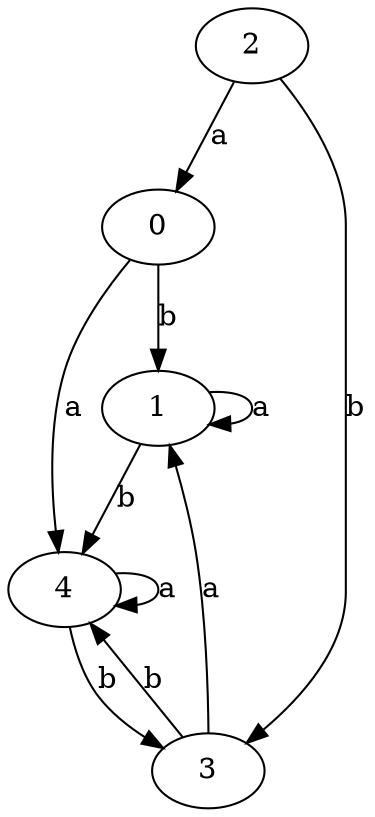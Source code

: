 digraph {
 ranksep=0.5;
 d2tdocpreamble = "\usetikzlibrary{automata}";
 d2tfigpreamble = "\tikzstyle{every state}= [ draw=blue!50,very thick,fill=blue!20]  \tikzstyle{auto}= [fill=white]";
 node [style="state"];
 edge [lblstyle="auto",topath="bend right", len=4  ]
  "0" [label="0",];
  "1" [label="1",];
  "2" [label="2",];
  "3" [label="3",style = "state, initial, accepting"];
  "4" [label="4",];
  "0" -> "1" [label="b"];
  "0" -> "4" [label="a"];
  "1" -> "1" [label="a",topath="loop above"];
  "1" -> "4" [label="b"];
  "2" -> "0" [label="a"];
  "2" -> "3" [label="b"];
  "3" -> "1" [label="a"];
  "3" -> "4" [label="b"];
  "4" -> "3" [label="b"];
  "4" -> "4" [label="a",topath="loop above"];
}